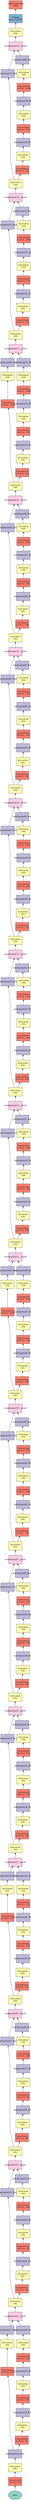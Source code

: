 digraph plot {
	data [label=data fillcolor="#8dd3c7" fixedsize=true height=0.8034 shape=oval style=filled width=1.3]
	conv13_fwd [label="Convolution\n7x7/2x2, 64" fillcolor="#fb8072" fixedsize=true height=0.8034 shape=box style=filled width=1.3]
	relu17_fwd [label="Activation\nrelu" fillcolor="#ffffb3" fixedsize=true height=0.8034 shape=box style=filled width=1.3]
	batchnorm16_fwd [label=batchnorm16_fwd fillcolor="#bebada" fixedsize=true height=0.8034 shape=box style=filled width=1.3]
	conv14_fwd [label="Convolution\n1x1/2x2, 256" fillcolor="#fb8072" fixedsize=true height=0.8034 shape=box style=filled width=1.3]
	relu18_fwd [label="Activation\nrelu" fillcolor="#ffffb3" fixedsize=true height=0.8034 shape=box style=filled width=1.3]
	batchnorm17_fwd [label=batchnorm17_fwd fillcolor="#bebada" fixedsize=true height=0.8034 shape=box style=filled width=1.3]
	conv15_fwd [label="Convolution\n1x1/2x2, 64" fillcolor="#fb8072" fixedsize=true height=0.8034 shape=box style=filled width=1.3]
	relu19_fwd [label="Activation\nrelu" fillcolor="#ffffb3" fixedsize=true height=0.8034 shape=box style=filled width=1.3]
	batchnorm18_fwd [label=batchnorm18_fwd fillcolor="#bebada" fixedsize=true height=0.8034 shape=box style=filled width=1.3]
	conv16_fwd [label="Convolution\n3x3/1x1, 64" fillcolor="#fb8072" fixedsize=true height=0.8034 shape=box style=filled width=1.3]
	relu20_fwd [label="Activation\nrelu" fillcolor="#ffffb3" fixedsize=true height=0.8034 shape=box style=filled width=1.3]
	batchnorm19_fwd [label=batchnorm19_fwd fillcolor="#bebada" fixedsize=true height=0.8034 shape=box style=filled width=1.3]
	conv17_fwd [label="Convolution\n1x1/1x1, 256" fillcolor="#fb8072" fixedsize=true height=0.8034 shape=box style=filled width=1.3]
	relu21_fwd [label="Activation\nrelu" fillcolor="#ffffb3" fixedsize=true height=0.8034 shape=box style=filled width=1.3]
	batchnorm20_fwd [label=batchnorm20_fwd fillcolor="#bebada" fixedsize=true height=0.8034 shape=box style=filled width=1.3]
	residualunit4__plus0 [label=residualunit4__plus0 fillcolor="#fccde5" fixedsize=true height=0.8034 shape=box style=filled width=1.3]
	relu22_fwd [label="Activation\nrelu" fillcolor="#ffffb3" fixedsize=true height=0.8034 shape=box style=filled width=1.3]
	batchnorm21_fwd [label=batchnorm21_fwd fillcolor="#bebada" fixedsize=true height=0.8034 shape=box style=filled width=1.3]
	conv18_fwd [label="Convolution\n1x1/1x1, 64" fillcolor="#fb8072" fixedsize=true height=0.8034 shape=box style=filled width=1.3]
	relu23_fwd [label="Activation\nrelu" fillcolor="#ffffb3" fixedsize=true height=0.8034 shape=box style=filled width=1.3]
	batchnorm22_fwd [label=batchnorm22_fwd fillcolor="#bebada" fixedsize=true height=0.8034 shape=box style=filled width=1.3]
	conv19_fwd [label="Convolution\n3x3/1x1, 64" fillcolor="#fb8072" fixedsize=true height=0.8034 shape=box style=filled width=1.3]
	relu24_fwd [label="Activation\nrelu" fillcolor="#ffffb3" fixedsize=true height=0.8034 shape=box style=filled width=1.3]
	batchnorm23_fwd [label=batchnorm23_fwd fillcolor="#bebada" fixedsize=true height=0.8034 shape=box style=filled width=1.3]
	conv20_fwd [label="Convolution\n1x1/1x1, 256" fillcolor="#fb8072" fixedsize=true height=0.8034 shape=box style=filled width=1.3]
	relu25_fwd [label="Activation\nrelu" fillcolor="#ffffb3" fixedsize=true height=0.8034 shape=box style=filled width=1.3]
	batchnorm24_fwd [label=batchnorm24_fwd fillcolor="#bebada" fixedsize=true height=0.8034 shape=box style=filled width=1.3]
	residualunit5__plus0 [label=residualunit5__plus0 fillcolor="#fccde5" fixedsize=true height=0.8034 shape=box style=filled width=1.3]
	relu26_fwd [label="Activation\nrelu" fillcolor="#ffffb3" fixedsize=true height=0.8034 shape=box style=filled width=1.3]
	batchnorm25_fwd [label=batchnorm25_fwd fillcolor="#bebada" fixedsize=true height=0.8034 shape=box style=filled width=1.3]
	conv21_fwd [label="Convolution\n1x1/1x1, 64" fillcolor="#fb8072" fixedsize=true height=0.8034 shape=box style=filled width=1.3]
	relu27_fwd [label="Activation\nrelu" fillcolor="#ffffb3" fixedsize=true height=0.8034 shape=box style=filled width=1.3]
	batchnorm26_fwd [label=batchnorm26_fwd fillcolor="#bebada" fixedsize=true height=0.8034 shape=box style=filled width=1.3]
	conv22_fwd [label="Convolution\n3x3/1x1, 64" fillcolor="#fb8072" fixedsize=true height=0.8034 shape=box style=filled width=1.3]
	relu28_fwd [label="Activation\nrelu" fillcolor="#ffffb3" fixedsize=true height=0.8034 shape=box style=filled width=1.3]
	batchnorm27_fwd [label=batchnorm27_fwd fillcolor="#bebada" fixedsize=true height=0.8034 shape=box style=filled width=1.3]
	conv23_fwd [label="Convolution\n1x1/1x1, 256" fillcolor="#fb8072" fixedsize=true height=0.8034 shape=box style=filled width=1.3]
	relu29_fwd [label="Activation\nrelu" fillcolor="#ffffb3" fixedsize=true height=0.8034 shape=box style=filled width=1.3]
	batchnorm28_fwd [label=batchnorm28_fwd fillcolor="#bebada" fixedsize=true height=0.8034 shape=box style=filled width=1.3]
	residualunit6__plus0 [label=residualunit6__plus0 fillcolor="#fccde5" fixedsize=true height=0.8034 shape=box style=filled width=1.3]
	relu30_fwd [label="Activation\nrelu" fillcolor="#ffffb3" fixedsize=true height=0.8034 shape=box style=filled width=1.3]
	conv24_fwd [label="Convolution\n1x1/2x2, 512" fillcolor="#fb8072" fixedsize=true height=0.8034 shape=box style=filled width=1.3]
	relu31_fwd [label="Activation\nrelu" fillcolor="#ffffb3" fixedsize=true height=0.8034 shape=box style=filled width=1.3]
	batchnorm29_fwd [label=batchnorm29_fwd fillcolor="#bebada" fixedsize=true height=0.8034 shape=box style=filled width=1.3]
	conv25_fwd [label="Convolution\n1x1/2x2, 128" fillcolor="#fb8072" fixedsize=true height=0.8034 shape=box style=filled width=1.3]
	relu32_fwd [label="Activation\nrelu" fillcolor="#ffffb3" fixedsize=true height=0.8034 shape=box style=filled width=1.3]
	batchnorm30_fwd [label=batchnorm30_fwd fillcolor="#bebada" fixedsize=true height=0.8034 shape=box style=filled width=1.3]
	conv26_fwd [label="Convolution\n3x3/1x1, 128" fillcolor="#fb8072" fixedsize=true height=0.8034 shape=box style=filled width=1.3]
	relu33_fwd [label="Activation\nrelu" fillcolor="#ffffb3" fixedsize=true height=0.8034 shape=box style=filled width=1.3]
	batchnorm31_fwd [label=batchnorm31_fwd fillcolor="#bebada" fixedsize=true height=0.8034 shape=box style=filled width=1.3]
	conv27_fwd [label="Convolution\n1x1/1x1, 512" fillcolor="#fb8072" fixedsize=true height=0.8034 shape=box style=filled width=1.3]
	relu34_fwd [label="Activation\nrelu" fillcolor="#ffffb3" fixedsize=true height=0.8034 shape=box style=filled width=1.3]
	batchnorm32_fwd [label=batchnorm32_fwd fillcolor="#bebada" fixedsize=true height=0.8034 shape=box style=filled width=1.3]
	residualunit7__plus0 [label=residualunit7__plus0 fillcolor="#fccde5" fixedsize=true height=0.8034 shape=box style=filled width=1.3]
	relu35_fwd [label="Activation\nrelu" fillcolor="#ffffb3" fixedsize=true height=0.8034 shape=box style=filled width=1.3]
	batchnorm33_fwd [label=batchnorm33_fwd fillcolor="#bebada" fixedsize=true height=0.8034 shape=box style=filled width=1.3]
	conv28_fwd [label="Convolution\n1x1/1x1, 128" fillcolor="#fb8072" fixedsize=true height=0.8034 shape=box style=filled width=1.3]
	relu36_fwd [label="Activation\nrelu" fillcolor="#ffffb3" fixedsize=true height=0.8034 shape=box style=filled width=1.3]
	batchnorm34_fwd [label=batchnorm34_fwd fillcolor="#bebada" fixedsize=true height=0.8034 shape=box style=filled width=1.3]
	conv29_fwd [label="Convolution\n3x3/1x1, 128" fillcolor="#fb8072" fixedsize=true height=0.8034 shape=box style=filled width=1.3]
	relu37_fwd [label="Activation\nrelu" fillcolor="#ffffb3" fixedsize=true height=0.8034 shape=box style=filled width=1.3]
	batchnorm35_fwd [label=batchnorm35_fwd fillcolor="#bebada" fixedsize=true height=0.8034 shape=box style=filled width=1.3]
	conv30_fwd [label="Convolution\n1x1/1x1, 512" fillcolor="#fb8072" fixedsize=true height=0.8034 shape=box style=filled width=1.3]
	relu38_fwd [label="Activation\nrelu" fillcolor="#ffffb3" fixedsize=true height=0.8034 shape=box style=filled width=1.3]
	batchnorm36_fwd [label=batchnorm36_fwd fillcolor="#bebada" fixedsize=true height=0.8034 shape=box style=filled width=1.3]
	residualunit8__plus0 [label=residualunit8__plus0 fillcolor="#fccde5" fixedsize=true height=0.8034 shape=box style=filled width=1.3]
	relu39_fwd [label="Activation\nrelu" fillcolor="#ffffb3" fixedsize=true height=0.8034 shape=box style=filled width=1.3]
	batchnorm37_fwd [label=batchnorm37_fwd fillcolor="#bebada" fixedsize=true height=0.8034 shape=box style=filled width=1.3]
	conv31_fwd [label="Convolution\n1x1/1x1, 128" fillcolor="#fb8072" fixedsize=true height=0.8034 shape=box style=filled width=1.3]
	relu40_fwd [label="Activation\nrelu" fillcolor="#ffffb3" fixedsize=true height=0.8034 shape=box style=filled width=1.3]
	batchnorm38_fwd [label=batchnorm38_fwd fillcolor="#bebada" fixedsize=true height=0.8034 shape=box style=filled width=1.3]
	conv32_fwd [label="Convolution\n3x3/1x1, 128" fillcolor="#fb8072" fixedsize=true height=0.8034 shape=box style=filled width=1.3]
	relu41_fwd [label="Activation\nrelu" fillcolor="#ffffb3" fixedsize=true height=0.8034 shape=box style=filled width=1.3]
	batchnorm39_fwd [label=batchnorm39_fwd fillcolor="#bebada" fixedsize=true height=0.8034 shape=box style=filled width=1.3]
	conv33_fwd [label="Convolution\n1x1/1x1, 512" fillcolor="#fb8072" fixedsize=true height=0.8034 shape=box style=filled width=1.3]
	relu42_fwd [label="Activation\nrelu" fillcolor="#ffffb3" fixedsize=true height=0.8034 shape=box style=filled width=1.3]
	batchnorm40_fwd [label=batchnorm40_fwd fillcolor="#bebada" fixedsize=true height=0.8034 shape=box style=filled width=1.3]
	residualunit9__plus0 [label=residualunit9__plus0 fillcolor="#fccde5" fixedsize=true height=0.8034 shape=box style=filled width=1.3]
	relu43_fwd [label="Activation\nrelu" fillcolor="#ffffb3" fixedsize=true height=0.8034 shape=box style=filled width=1.3]
	batchnorm41_fwd [label=batchnorm41_fwd fillcolor="#bebada" fixedsize=true height=0.8034 shape=box style=filled width=1.3]
	conv34_fwd [label="Convolution\n1x1/1x1, 128" fillcolor="#fb8072" fixedsize=true height=0.8034 shape=box style=filled width=1.3]
	relu44_fwd [label="Activation\nrelu" fillcolor="#ffffb3" fixedsize=true height=0.8034 shape=box style=filled width=1.3]
	batchnorm42_fwd [label=batchnorm42_fwd fillcolor="#bebada" fixedsize=true height=0.8034 shape=box style=filled width=1.3]
	conv35_fwd [label="Convolution\n3x3/1x1, 128" fillcolor="#fb8072" fixedsize=true height=0.8034 shape=box style=filled width=1.3]
	relu45_fwd [label="Activation\nrelu" fillcolor="#ffffb3" fixedsize=true height=0.8034 shape=box style=filled width=1.3]
	batchnorm43_fwd [label=batchnorm43_fwd fillcolor="#bebada" fixedsize=true height=0.8034 shape=box style=filled width=1.3]
	conv36_fwd [label="Convolution\n1x1/1x1, 512" fillcolor="#fb8072" fixedsize=true height=0.8034 shape=box style=filled width=1.3]
	relu46_fwd [label="Activation\nrelu" fillcolor="#ffffb3" fixedsize=true height=0.8034 shape=box style=filled width=1.3]
	batchnorm44_fwd [label=batchnorm44_fwd fillcolor="#bebada" fixedsize=true height=0.8034 shape=box style=filled width=1.3]
	residualunit10__plus0 [label=residualunit10__plus0 fillcolor="#fccde5" fixedsize=true height=0.8034 shape=box style=filled width=1.3]
	relu47_fwd [label="Activation\nrelu" fillcolor="#ffffb3" fixedsize=true height=0.8034 shape=box style=filled width=1.3]
	conv37_fwd [label="Convolution\n1x1/2x2, 1024" fillcolor="#fb8072" fixedsize=true height=0.8034 shape=box style=filled width=1.3]
	relu48_fwd [label="Activation\nrelu" fillcolor="#ffffb3" fixedsize=true height=0.8034 shape=box style=filled width=1.3]
	batchnorm45_fwd [label=batchnorm45_fwd fillcolor="#bebada" fixedsize=true height=0.8034 shape=box style=filled width=1.3]
	conv38_fwd [label="Convolution\n1x1/2x2, 256" fillcolor="#fb8072" fixedsize=true height=0.8034 shape=box style=filled width=1.3]
	relu49_fwd [label="Activation\nrelu" fillcolor="#ffffb3" fixedsize=true height=0.8034 shape=box style=filled width=1.3]
	batchnorm46_fwd [label=batchnorm46_fwd fillcolor="#bebada" fixedsize=true height=0.8034 shape=box style=filled width=1.3]
	conv39_fwd [label="Convolution\n3x3/1x1, 256" fillcolor="#fb8072" fixedsize=true height=0.8034 shape=box style=filled width=1.3]
	relu50_fwd [label="Activation\nrelu" fillcolor="#ffffb3" fixedsize=true height=0.8034 shape=box style=filled width=1.3]
	batchnorm47_fwd [label=batchnorm47_fwd fillcolor="#bebada" fixedsize=true height=0.8034 shape=box style=filled width=1.3]
	conv40_fwd [label="Convolution\n1x1/1x1, 1024" fillcolor="#fb8072" fixedsize=true height=0.8034 shape=box style=filled width=1.3]
	relu51_fwd [label="Activation\nrelu" fillcolor="#ffffb3" fixedsize=true height=0.8034 shape=box style=filled width=1.3]
	batchnorm48_fwd [label=batchnorm48_fwd fillcolor="#bebada" fixedsize=true height=0.8034 shape=box style=filled width=1.3]
	residualunit11__plus0 [label=residualunit11__plus0 fillcolor="#fccde5" fixedsize=true height=0.8034 shape=box style=filled width=1.3]
	relu52_fwd [label="Activation\nrelu" fillcolor="#ffffb3" fixedsize=true height=0.8034 shape=box style=filled width=1.3]
	batchnorm49_fwd [label=batchnorm49_fwd fillcolor="#bebada" fixedsize=true height=0.8034 shape=box style=filled width=1.3]
	conv41_fwd [label="Convolution\n1x1/1x1, 256" fillcolor="#fb8072" fixedsize=true height=0.8034 shape=box style=filled width=1.3]
	relu53_fwd [label="Activation\nrelu" fillcolor="#ffffb3" fixedsize=true height=0.8034 shape=box style=filled width=1.3]
	batchnorm50_fwd [label=batchnorm50_fwd fillcolor="#bebada" fixedsize=true height=0.8034 shape=box style=filled width=1.3]
	conv42_fwd [label="Convolution\n3x3/1x1, 256" fillcolor="#fb8072" fixedsize=true height=0.8034 shape=box style=filled width=1.3]
	relu54_fwd [label="Activation\nrelu" fillcolor="#ffffb3" fixedsize=true height=0.8034 shape=box style=filled width=1.3]
	batchnorm51_fwd [label=batchnorm51_fwd fillcolor="#bebada" fixedsize=true height=0.8034 shape=box style=filled width=1.3]
	conv43_fwd [label="Convolution\n1x1/1x1, 1024" fillcolor="#fb8072" fixedsize=true height=0.8034 shape=box style=filled width=1.3]
	relu55_fwd [label="Activation\nrelu" fillcolor="#ffffb3" fixedsize=true height=0.8034 shape=box style=filled width=1.3]
	batchnorm52_fwd [label=batchnorm52_fwd fillcolor="#bebada" fixedsize=true height=0.8034 shape=box style=filled width=1.3]
	residualunit12__plus0 [label=residualunit12__plus0 fillcolor="#fccde5" fixedsize=true height=0.8034 shape=box style=filled width=1.3]
	relu56_fwd [label="Activation\nrelu" fillcolor="#ffffb3" fixedsize=true height=0.8034 shape=box style=filled width=1.3]
	batchnorm53_fwd [label=batchnorm53_fwd fillcolor="#bebada" fixedsize=true height=0.8034 shape=box style=filled width=1.3]
	conv44_fwd [label="Convolution\n1x1/1x1, 256" fillcolor="#fb8072" fixedsize=true height=0.8034 shape=box style=filled width=1.3]
	relu57_fwd [label="Activation\nrelu" fillcolor="#ffffb3" fixedsize=true height=0.8034 shape=box style=filled width=1.3]
	batchnorm54_fwd [label=batchnorm54_fwd fillcolor="#bebada" fixedsize=true height=0.8034 shape=box style=filled width=1.3]
	conv45_fwd [label="Convolution\n3x3/1x1, 256" fillcolor="#fb8072" fixedsize=true height=0.8034 shape=box style=filled width=1.3]
	relu58_fwd [label="Activation\nrelu" fillcolor="#ffffb3" fixedsize=true height=0.8034 shape=box style=filled width=1.3]
	batchnorm55_fwd [label=batchnorm55_fwd fillcolor="#bebada" fixedsize=true height=0.8034 shape=box style=filled width=1.3]
	conv46_fwd [label="Convolution\n1x1/1x1, 1024" fillcolor="#fb8072" fixedsize=true height=0.8034 shape=box style=filled width=1.3]
	relu59_fwd [label="Activation\nrelu" fillcolor="#ffffb3" fixedsize=true height=0.8034 shape=box style=filled width=1.3]
	batchnorm56_fwd [label=batchnorm56_fwd fillcolor="#bebada" fixedsize=true height=0.8034 shape=box style=filled width=1.3]
	residualunit13__plus0 [label=residualunit13__plus0 fillcolor="#fccde5" fixedsize=true height=0.8034 shape=box style=filled width=1.3]
	relu60_fwd [label="Activation\nrelu" fillcolor="#ffffb3" fixedsize=true height=0.8034 shape=box style=filled width=1.3]
	batchnorm57_fwd [label=batchnorm57_fwd fillcolor="#bebada" fixedsize=true height=0.8034 shape=box style=filled width=1.3]
	conv47_fwd [label="Convolution\n1x1/1x1, 256" fillcolor="#fb8072" fixedsize=true height=0.8034 shape=box style=filled width=1.3]
	relu61_fwd [label="Activation\nrelu" fillcolor="#ffffb3" fixedsize=true height=0.8034 shape=box style=filled width=1.3]
	batchnorm58_fwd [label=batchnorm58_fwd fillcolor="#bebada" fixedsize=true height=0.8034 shape=box style=filled width=1.3]
	conv48_fwd [label="Convolution\n3x3/1x1, 256" fillcolor="#fb8072" fixedsize=true height=0.8034 shape=box style=filled width=1.3]
	relu62_fwd [label="Activation\nrelu" fillcolor="#ffffb3" fixedsize=true height=0.8034 shape=box style=filled width=1.3]
	batchnorm59_fwd [label=batchnorm59_fwd fillcolor="#bebada" fixedsize=true height=0.8034 shape=box style=filled width=1.3]
	conv49_fwd [label="Convolution\n1x1/1x1, 1024" fillcolor="#fb8072" fixedsize=true height=0.8034 shape=box style=filled width=1.3]
	relu63_fwd [label="Activation\nrelu" fillcolor="#ffffb3" fixedsize=true height=0.8034 shape=box style=filled width=1.3]
	batchnorm60_fwd [label=batchnorm60_fwd fillcolor="#bebada" fixedsize=true height=0.8034 shape=box style=filled width=1.3]
	residualunit14__plus0 [label=residualunit14__plus0 fillcolor="#fccde5" fixedsize=true height=0.8034 shape=box style=filled width=1.3]
	relu64_fwd [label="Activation\nrelu" fillcolor="#ffffb3" fixedsize=true height=0.8034 shape=box style=filled width=1.3]
	batchnorm61_fwd [label=batchnorm61_fwd fillcolor="#bebada" fixedsize=true height=0.8034 shape=box style=filled width=1.3]
	conv50_fwd [label="Convolution\n1x1/1x1, 256" fillcolor="#fb8072" fixedsize=true height=0.8034 shape=box style=filled width=1.3]
	relu65_fwd [label="Activation\nrelu" fillcolor="#ffffb3" fixedsize=true height=0.8034 shape=box style=filled width=1.3]
	batchnorm62_fwd [label=batchnorm62_fwd fillcolor="#bebada" fixedsize=true height=0.8034 shape=box style=filled width=1.3]
	conv51_fwd [label="Convolution\n3x3/1x1, 256" fillcolor="#fb8072" fixedsize=true height=0.8034 shape=box style=filled width=1.3]
	relu66_fwd [label="Activation\nrelu" fillcolor="#ffffb3" fixedsize=true height=0.8034 shape=box style=filled width=1.3]
	batchnorm63_fwd [label=batchnorm63_fwd fillcolor="#bebada" fixedsize=true height=0.8034 shape=box style=filled width=1.3]
	conv52_fwd [label="Convolution\n1x1/1x1, 1024" fillcolor="#fb8072" fixedsize=true height=0.8034 shape=box style=filled width=1.3]
	relu67_fwd [label="Activation\nrelu" fillcolor="#ffffb3" fixedsize=true height=0.8034 shape=box style=filled width=1.3]
	batchnorm64_fwd [label=batchnorm64_fwd fillcolor="#bebada" fixedsize=true height=0.8034 shape=box style=filled width=1.3]
	residualunit15__plus0 [label=residualunit15__plus0 fillcolor="#fccde5" fixedsize=true height=0.8034 shape=box style=filled width=1.3]
	relu68_fwd [label="Activation\nrelu" fillcolor="#ffffb3" fixedsize=true height=0.8034 shape=box style=filled width=1.3]
	batchnorm65_fwd [label=batchnorm65_fwd fillcolor="#bebada" fixedsize=true height=0.8034 shape=box style=filled width=1.3]
	conv53_fwd [label="Convolution\n1x1/1x1, 256" fillcolor="#fb8072" fixedsize=true height=0.8034 shape=box style=filled width=1.3]
	relu69_fwd [label="Activation\nrelu" fillcolor="#ffffb3" fixedsize=true height=0.8034 shape=box style=filled width=1.3]
	batchnorm66_fwd [label=batchnorm66_fwd fillcolor="#bebada" fixedsize=true height=0.8034 shape=box style=filled width=1.3]
	conv54_fwd [label="Convolution\n3x3/1x1, 256" fillcolor="#fb8072" fixedsize=true height=0.8034 shape=box style=filled width=1.3]
	relu70_fwd [label="Activation\nrelu" fillcolor="#ffffb3" fixedsize=true height=0.8034 shape=box style=filled width=1.3]
	batchnorm67_fwd [label=batchnorm67_fwd fillcolor="#bebada" fixedsize=true height=0.8034 shape=box style=filled width=1.3]
	conv55_fwd [label="Convolution\n1x1/1x1, 1024" fillcolor="#fb8072" fixedsize=true height=0.8034 shape=box style=filled width=1.3]
	relu71_fwd [label="Activation\nrelu" fillcolor="#ffffb3" fixedsize=true height=0.8034 shape=box style=filled width=1.3]
	batchnorm68_fwd [label=batchnorm68_fwd fillcolor="#bebada" fixedsize=true height=0.8034 shape=box style=filled width=1.3]
	residualunit16__plus0 [label=residualunit16__plus0 fillcolor="#fccde5" fixedsize=true height=0.8034 shape=box style=filled width=1.3]
	relu72_fwd [label="Activation\nrelu" fillcolor="#ffffb3" fixedsize=true height=0.8034 shape=box style=filled width=1.3]
	conv56_fwd [label="Convolution\n1x1/2x2, 2048" fillcolor="#fb8072" fixedsize=true height=0.8034 shape=box style=filled width=1.3]
	relu73_fwd [label="Activation\nrelu" fillcolor="#ffffb3" fixedsize=true height=0.8034 shape=box style=filled width=1.3]
	batchnorm69_fwd [label=batchnorm69_fwd fillcolor="#bebada" fixedsize=true height=0.8034 shape=box style=filled width=1.3]
	conv57_fwd [label="Convolution\n1x1/2x2, 512" fillcolor="#fb8072" fixedsize=true height=0.8034 shape=box style=filled width=1.3]
	relu74_fwd [label="Activation\nrelu" fillcolor="#ffffb3" fixedsize=true height=0.8034 shape=box style=filled width=1.3]
	batchnorm70_fwd [label=batchnorm70_fwd fillcolor="#bebada" fixedsize=true height=0.8034 shape=box style=filled width=1.3]
	conv58_fwd [label="Convolution\n3x3/1x1, 512" fillcolor="#fb8072" fixedsize=true height=0.8034 shape=box style=filled width=1.3]
	relu75_fwd [label="Activation\nrelu" fillcolor="#ffffb3" fixedsize=true height=0.8034 shape=box style=filled width=1.3]
	batchnorm71_fwd [label=batchnorm71_fwd fillcolor="#bebada" fixedsize=true height=0.8034 shape=box style=filled width=1.3]
	conv59_fwd [label="Convolution\n1x1/1x1, 2048" fillcolor="#fb8072" fixedsize=true height=0.8034 shape=box style=filled width=1.3]
	relu76_fwd [label="Activation\nrelu" fillcolor="#ffffb3" fixedsize=true height=0.8034 shape=box style=filled width=1.3]
	batchnorm72_fwd [label=batchnorm72_fwd fillcolor="#bebada" fixedsize=true height=0.8034 shape=box style=filled width=1.3]
	residualunit17__plus0 [label=residualunit17__plus0 fillcolor="#fccde5" fixedsize=true height=0.8034 shape=box style=filled width=1.3]
	relu77_fwd [label="Activation\nrelu" fillcolor="#ffffb3" fixedsize=true height=0.8034 shape=box style=filled width=1.3]
	batchnorm73_fwd [label=batchnorm73_fwd fillcolor="#bebada" fixedsize=true height=0.8034 shape=box style=filled width=1.3]
	conv60_fwd [label="Convolution\n1x1/1x1, 512" fillcolor="#fb8072" fixedsize=true height=0.8034 shape=box style=filled width=1.3]
	relu78_fwd [label="Activation\nrelu" fillcolor="#ffffb3" fixedsize=true height=0.8034 shape=box style=filled width=1.3]
	batchnorm74_fwd [label=batchnorm74_fwd fillcolor="#bebada" fixedsize=true height=0.8034 shape=box style=filled width=1.3]
	conv61_fwd [label="Convolution\n3x3/1x1, 512" fillcolor="#fb8072" fixedsize=true height=0.8034 shape=box style=filled width=1.3]
	relu79_fwd [label="Activation\nrelu" fillcolor="#ffffb3" fixedsize=true height=0.8034 shape=box style=filled width=1.3]
	batchnorm75_fwd [label=batchnorm75_fwd fillcolor="#bebada" fixedsize=true height=0.8034 shape=box style=filled width=1.3]
	conv62_fwd [label="Convolution\n1x1/1x1, 2048" fillcolor="#fb8072" fixedsize=true height=0.8034 shape=box style=filled width=1.3]
	relu80_fwd [label="Activation\nrelu" fillcolor="#ffffb3" fixedsize=true height=0.8034 shape=box style=filled width=1.3]
	batchnorm76_fwd [label=batchnorm76_fwd fillcolor="#bebada" fixedsize=true height=0.8034 shape=box style=filled width=1.3]
	residualunit18__plus0 [label=residualunit18__plus0 fillcolor="#fccde5" fixedsize=true height=0.8034 shape=box style=filled width=1.3]
	relu81_fwd [label="Activation\nrelu" fillcolor="#ffffb3" fixedsize=true height=0.8034 shape=box style=filled width=1.3]
	batchnorm77_fwd [label=batchnorm77_fwd fillcolor="#bebada" fixedsize=true height=0.8034 shape=box style=filled width=1.3]
	conv63_fwd [label="Convolution\n1x1/1x1, 512" fillcolor="#fb8072" fixedsize=true height=0.8034 shape=box style=filled width=1.3]
	relu82_fwd [label="Activation\nrelu" fillcolor="#ffffb3" fixedsize=true height=0.8034 shape=box style=filled width=1.3]
	batchnorm78_fwd [label=batchnorm78_fwd fillcolor="#bebada" fixedsize=true height=0.8034 shape=box style=filled width=1.3]
	conv64_fwd [label="Convolution\n3x3/1x1, 512" fillcolor="#fb8072" fixedsize=true height=0.8034 shape=box style=filled width=1.3]
	relu83_fwd [label="Activation\nrelu" fillcolor="#ffffb3" fixedsize=true height=0.8034 shape=box style=filled width=1.3]
	batchnorm79_fwd [label=batchnorm79_fwd fillcolor="#bebada" fixedsize=true height=0.8034 shape=box style=filled width=1.3]
	conv65_fwd [label="Convolution\n1x1/1x1, 2048" fillcolor="#fb8072" fixedsize=true height=0.8034 shape=box style=filled width=1.3]
	relu84_fwd [label="Activation\nrelu" fillcolor="#ffffb3" fixedsize=true height=0.8034 shape=box style=filled width=1.3]
	batchnorm80_fwd [label=batchnorm80_fwd fillcolor="#bebada" fixedsize=true height=0.8034 shape=box style=filled width=1.3]
	residualunit19__plus0 [label=residualunit19__plus0 fillcolor="#fccde5" fixedsize=true height=0.8034 shape=box style=filled width=1.3]
	relu85_fwd [label="Activation\nrelu" fillcolor="#ffffb3" fixedsize=true height=0.8034 shape=box style=filled width=1.3]
	pool0_fwd [label="Pooling\nmax, 2x2/2x2" fillcolor="#80b1d3" fixedsize=true height=0.8034 shape=box style=filled width=1.3]
	dense0_fwd [label="FullyConnected\n1000" fillcolor="#fb8072" fixedsize=true height=0.8034 shape=box style=filled width=1.3]
	conv13_fwd -> data [arrowtail=open dir=back]
	relu17_fwd -> conv13_fwd [arrowtail=open dir=back]
	batchnorm16_fwd -> relu17_fwd [arrowtail=open dir=back]
	conv14_fwd -> batchnorm16_fwd [arrowtail=open dir=back]
	relu18_fwd -> conv14_fwd [arrowtail=open dir=back]
	batchnorm17_fwd -> relu18_fwd [arrowtail=open dir=back]
	conv15_fwd -> batchnorm16_fwd [arrowtail=open dir=back]
	relu19_fwd -> conv15_fwd [arrowtail=open dir=back]
	batchnorm18_fwd -> relu19_fwd [arrowtail=open dir=back]
	conv16_fwd -> batchnorm18_fwd [arrowtail=open dir=back]
	relu20_fwd -> conv16_fwd [arrowtail=open dir=back]
	batchnorm19_fwd -> relu20_fwd [arrowtail=open dir=back]
	conv17_fwd -> batchnorm19_fwd [arrowtail=open dir=back]
	relu21_fwd -> conv17_fwd [arrowtail=open dir=back]
	batchnorm20_fwd -> relu21_fwd [arrowtail=open dir=back]
	residualunit4__plus0 -> batchnorm17_fwd [arrowtail=open dir=back]
	residualunit4__plus0 -> batchnorm20_fwd [arrowtail=open dir=back]
	relu22_fwd -> residualunit4__plus0 [arrowtail=open dir=back]
	batchnorm21_fwd -> relu22_fwd [arrowtail=open dir=back]
	conv18_fwd -> relu22_fwd [arrowtail=open dir=back]
	relu23_fwd -> conv18_fwd [arrowtail=open dir=back]
	batchnorm22_fwd -> relu23_fwd [arrowtail=open dir=back]
	conv19_fwd -> batchnorm22_fwd [arrowtail=open dir=back]
	relu24_fwd -> conv19_fwd [arrowtail=open dir=back]
	batchnorm23_fwd -> relu24_fwd [arrowtail=open dir=back]
	conv20_fwd -> batchnorm23_fwd [arrowtail=open dir=back]
	relu25_fwd -> conv20_fwd [arrowtail=open dir=back]
	batchnorm24_fwd -> relu25_fwd [arrowtail=open dir=back]
	residualunit5__plus0 -> batchnorm21_fwd [arrowtail=open dir=back]
	residualunit5__plus0 -> batchnorm24_fwd [arrowtail=open dir=back]
	relu26_fwd -> residualunit5__plus0 [arrowtail=open dir=back]
	batchnorm25_fwd -> relu26_fwd [arrowtail=open dir=back]
	conv21_fwd -> relu26_fwd [arrowtail=open dir=back]
	relu27_fwd -> conv21_fwd [arrowtail=open dir=back]
	batchnorm26_fwd -> relu27_fwd [arrowtail=open dir=back]
	conv22_fwd -> batchnorm26_fwd [arrowtail=open dir=back]
	relu28_fwd -> conv22_fwd [arrowtail=open dir=back]
	batchnorm27_fwd -> relu28_fwd [arrowtail=open dir=back]
	conv23_fwd -> batchnorm27_fwd [arrowtail=open dir=back]
	relu29_fwd -> conv23_fwd [arrowtail=open dir=back]
	batchnorm28_fwd -> relu29_fwd [arrowtail=open dir=back]
	residualunit6__plus0 -> batchnorm25_fwd [arrowtail=open dir=back]
	residualunit6__plus0 -> batchnorm28_fwd [arrowtail=open dir=back]
	relu30_fwd -> residualunit6__plus0 [arrowtail=open dir=back]
	conv24_fwd -> relu30_fwd [arrowtail=open dir=back]
	relu31_fwd -> conv24_fwd [arrowtail=open dir=back]
	batchnorm29_fwd -> relu31_fwd [arrowtail=open dir=back]
	conv25_fwd -> relu30_fwd [arrowtail=open dir=back]
	relu32_fwd -> conv25_fwd [arrowtail=open dir=back]
	batchnorm30_fwd -> relu32_fwd [arrowtail=open dir=back]
	conv26_fwd -> batchnorm30_fwd [arrowtail=open dir=back]
	relu33_fwd -> conv26_fwd [arrowtail=open dir=back]
	batchnorm31_fwd -> relu33_fwd [arrowtail=open dir=back]
	conv27_fwd -> batchnorm31_fwd [arrowtail=open dir=back]
	relu34_fwd -> conv27_fwd [arrowtail=open dir=back]
	batchnorm32_fwd -> relu34_fwd [arrowtail=open dir=back]
	residualunit7__plus0 -> batchnorm29_fwd [arrowtail=open dir=back]
	residualunit7__plus0 -> batchnorm32_fwd [arrowtail=open dir=back]
	relu35_fwd -> residualunit7__plus0 [arrowtail=open dir=back]
	batchnorm33_fwd -> relu35_fwd [arrowtail=open dir=back]
	conv28_fwd -> relu35_fwd [arrowtail=open dir=back]
	relu36_fwd -> conv28_fwd [arrowtail=open dir=back]
	batchnorm34_fwd -> relu36_fwd [arrowtail=open dir=back]
	conv29_fwd -> batchnorm34_fwd [arrowtail=open dir=back]
	relu37_fwd -> conv29_fwd [arrowtail=open dir=back]
	batchnorm35_fwd -> relu37_fwd [arrowtail=open dir=back]
	conv30_fwd -> batchnorm35_fwd [arrowtail=open dir=back]
	relu38_fwd -> conv30_fwd [arrowtail=open dir=back]
	batchnorm36_fwd -> relu38_fwd [arrowtail=open dir=back]
	residualunit8__plus0 -> batchnorm33_fwd [arrowtail=open dir=back]
	residualunit8__plus0 -> batchnorm36_fwd [arrowtail=open dir=back]
	relu39_fwd -> residualunit8__plus0 [arrowtail=open dir=back]
	batchnorm37_fwd -> relu39_fwd [arrowtail=open dir=back]
	conv31_fwd -> relu39_fwd [arrowtail=open dir=back]
	relu40_fwd -> conv31_fwd [arrowtail=open dir=back]
	batchnorm38_fwd -> relu40_fwd [arrowtail=open dir=back]
	conv32_fwd -> batchnorm38_fwd [arrowtail=open dir=back]
	relu41_fwd -> conv32_fwd [arrowtail=open dir=back]
	batchnorm39_fwd -> relu41_fwd [arrowtail=open dir=back]
	conv33_fwd -> batchnorm39_fwd [arrowtail=open dir=back]
	relu42_fwd -> conv33_fwd [arrowtail=open dir=back]
	batchnorm40_fwd -> relu42_fwd [arrowtail=open dir=back]
	residualunit9__plus0 -> batchnorm37_fwd [arrowtail=open dir=back]
	residualunit9__plus0 -> batchnorm40_fwd [arrowtail=open dir=back]
	relu43_fwd -> residualunit9__plus0 [arrowtail=open dir=back]
	batchnorm41_fwd -> relu43_fwd [arrowtail=open dir=back]
	conv34_fwd -> relu43_fwd [arrowtail=open dir=back]
	relu44_fwd -> conv34_fwd [arrowtail=open dir=back]
	batchnorm42_fwd -> relu44_fwd [arrowtail=open dir=back]
	conv35_fwd -> batchnorm42_fwd [arrowtail=open dir=back]
	relu45_fwd -> conv35_fwd [arrowtail=open dir=back]
	batchnorm43_fwd -> relu45_fwd [arrowtail=open dir=back]
	conv36_fwd -> batchnorm43_fwd [arrowtail=open dir=back]
	relu46_fwd -> conv36_fwd [arrowtail=open dir=back]
	batchnorm44_fwd -> relu46_fwd [arrowtail=open dir=back]
	residualunit10__plus0 -> batchnorm41_fwd [arrowtail=open dir=back]
	residualunit10__plus0 -> batchnorm44_fwd [arrowtail=open dir=back]
	relu47_fwd -> residualunit10__plus0 [arrowtail=open dir=back]
	conv37_fwd -> relu47_fwd [arrowtail=open dir=back]
	relu48_fwd -> conv37_fwd [arrowtail=open dir=back]
	batchnorm45_fwd -> relu48_fwd [arrowtail=open dir=back]
	conv38_fwd -> relu47_fwd [arrowtail=open dir=back]
	relu49_fwd -> conv38_fwd [arrowtail=open dir=back]
	batchnorm46_fwd -> relu49_fwd [arrowtail=open dir=back]
	conv39_fwd -> batchnorm46_fwd [arrowtail=open dir=back]
	relu50_fwd -> conv39_fwd [arrowtail=open dir=back]
	batchnorm47_fwd -> relu50_fwd [arrowtail=open dir=back]
	conv40_fwd -> batchnorm47_fwd [arrowtail=open dir=back]
	relu51_fwd -> conv40_fwd [arrowtail=open dir=back]
	batchnorm48_fwd -> relu51_fwd [arrowtail=open dir=back]
	residualunit11__plus0 -> batchnorm45_fwd [arrowtail=open dir=back]
	residualunit11__plus0 -> batchnorm48_fwd [arrowtail=open dir=back]
	relu52_fwd -> residualunit11__plus0 [arrowtail=open dir=back]
	batchnorm49_fwd -> relu52_fwd [arrowtail=open dir=back]
	conv41_fwd -> relu52_fwd [arrowtail=open dir=back]
	relu53_fwd -> conv41_fwd [arrowtail=open dir=back]
	batchnorm50_fwd -> relu53_fwd [arrowtail=open dir=back]
	conv42_fwd -> batchnorm50_fwd [arrowtail=open dir=back]
	relu54_fwd -> conv42_fwd [arrowtail=open dir=back]
	batchnorm51_fwd -> relu54_fwd [arrowtail=open dir=back]
	conv43_fwd -> batchnorm51_fwd [arrowtail=open dir=back]
	relu55_fwd -> conv43_fwd [arrowtail=open dir=back]
	batchnorm52_fwd -> relu55_fwd [arrowtail=open dir=back]
	residualunit12__plus0 -> batchnorm49_fwd [arrowtail=open dir=back]
	residualunit12__plus0 -> batchnorm52_fwd [arrowtail=open dir=back]
	relu56_fwd -> residualunit12__plus0 [arrowtail=open dir=back]
	batchnorm53_fwd -> relu56_fwd [arrowtail=open dir=back]
	conv44_fwd -> relu56_fwd [arrowtail=open dir=back]
	relu57_fwd -> conv44_fwd [arrowtail=open dir=back]
	batchnorm54_fwd -> relu57_fwd [arrowtail=open dir=back]
	conv45_fwd -> batchnorm54_fwd [arrowtail=open dir=back]
	relu58_fwd -> conv45_fwd [arrowtail=open dir=back]
	batchnorm55_fwd -> relu58_fwd [arrowtail=open dir=back]
	conv46_fwd -> batchnorm55_fwd [arrowtail=open dir=back]
	relu59_fwd -> conv46_fwd [arrowtail=open dir=back]
	batchnorm56_fwd -> relu59_fwd [arrowtail=open dir=back]
	residualunit13__plus0 -> batchnorm53_fwd [arrowtail=open dir=back]
	residualunit13__plus0 -> batchnorm56_fwd [arrowtail=open dir=back]
	relu60_fwd -> residualunit13__plus0 [arrowtail=open dir=back]
	batchnorm57_fwd -> relu60_fwd [arrowtail=open dir=back]
	conv47_fwd -> relu60_fwd [arrowtail=open dir=back]
	relu61_fwd -> conv47_fwd [arrowtail=open dir=back]
	batchnorm58_fwd -> relu61_fwd [arrowtail=open dir=back]
	conv48_fwd -> batchnorm58_fwd [arrowtail=open dir=back]
	relu62_fwd -> conv48_fwd [arrowtail=open dir=back]
	batchnorm59_fwd -> relu62_fwd [arrowtail=open dir=back]
	conv49_fwd -> batchnorm59_fwd [arrowtail=open dir=back]
	relu63_fwd -> conv49_fwd [arrowtail=open dir=back]
	batchnorm60_fwd -> relu63_fwd [arrowtail=open dir=back]
	residualunit14__plus0 -> batchnorm57_fwd [arrowtail=open dir=back]
	residualunit14__plus0 -> batchnorm60_fwd [arrowtail=open dir=back]
	relu64_fwd -> residualunit14__plus0 [arrowtail=open dir=back]
	batchnorm61_fwd -> relu64_fwd [arrowtail=open dir=back]
	conv50_fwd -> relu64_fwd [arrowtail=open dir=back]
	relu65_fwd -> conv50_fwd [arrowtail=open dir=back]
	batchnorm62_fwd -> relu65_fwd [arrowtail=open dir=back]
	conv51_fwd -> batchnorm62_fwd [arrowtail=open dir=back]
	relu66_fwd -> conv51_fwd [arrowtail=open dir=back]
	batchnorm63_fwd -> relu66_fwd [arrowtail=open dir=back]
	conv52_fwd -> batchnorm63_fwd [arrowtail=open dir=back]
	relu67_fwd -> conv52_fwd [arrowtail=open dir=back]
	batchnorm64_fwd -> relu67_fwd [arrowtail=open dir=back]
	residualunit15__plus0 -> batchnorm61_fwd [arrowtail=open dir=back]
	residualunit15__plus0 -> batchnorm64_fwd [arrowtail=open dir=back]
	relu68_fwd -> residualunit15__plus0 [arrowtail=open dir=back]
	batchnorm65_fwd -> relu68_fwd [arrowtail=open dir=back]
	conv53_fwd -> relu68_fwd [arrowtail=open dir=back]
	relu69_fwd -> conv53_fwd [arrowtail=open dir=back]
	batchnorm66_fwd -> relu69_fwd [arrowtail=open dir=back]
	conv54_fwd -> batchnorm66_fwd [arrowtail=open dir=back]
	relu70_fwd -> conv54_fwd [arrowtail=open dir=back]
	batchnorm67_fwd -> relu70_fwd [arrowtail=open dir=back]
	conv55_fwd -> batchnorm67_fwd [arrowtail=open dir=back]
	relu71_fwd -> conv55_fwd [arrowtail=open dir=back]
	batchnorm68_fwd -> relu71_fwd [arrowtail=open dir=back]
	residualunit16__plus0 -> batchnorm65_fwd [arrowtail=open dir=back]
	residualunit16__plus0 -> batchnorm68_fwd [arrowtail=open dir=back]
	relu72_fwd -> residualunit16__plus0 [arrowtail=open dir=back]
	conv56_fwd -> relu72_fwd [arrowtail=open dir=back]
	relu73_fwd -> conv56_fwd [arrowtail=open dir=back]
	batchnorm69_fwd -> relu73_fwd [arrowtail=open dir=back]
	conv57_fwd -> relu72_fwd [arrowtail=open dir=back]
	relu74_fwd -> conv57_fwd [arrowtail=open dir=back]
	batchnorm70_fwd -> relu74_fwd [arrowtail=open dir=back]
	conv58_fwd -> batchnorm70_fwd [arrowtail=open dir=back]
	relu75_fwd -> conv58_fwd [arrowtail=open dir=back]
	batchnorm71_fwd -> relu75_fwd [arrowtail=open dir=back]
	conv59_fwd -> batchnorm71_fwd [arrowtail=open dir=back]
	relu76_fwd -> conv59_fwd [arrowtail=open dir=back]
	batchnorm72_fwd -> relu76_fwd [arrowtail=open dir=back]
	residualunit17__plus0 -> batchnorm69_fwd [arrowtail=open dir=back]
	residualunit17__plus0 -> batchnorm72_fwd [arrowtail=open dir=back]
	relu77_fwd -> residualunit17__plus0 [arrowtail=open dir=back]
	batchnorm73_fwd -> relu77_fwd [arrowtail=open dir=back]
	conv60_fwd -> relu77_fwd [arrowtail=open dir=back]
	relu78_fwd -> conv60_fwd [arrowtail=open dir=back]
	batchnorm74_fwd -> relu78_fwd [arrowtail=open dir=back]
	conv61_fwd -> batchnorm74_fwd [arrowtail=open dir=back]
	relu79_fwd -> conv61_fwd [arrowtail=open dir=back]
	batchnorm75_fwd -> relu79_fwd [arrowtail=open dir=back]
	conv62_fwd -> batchnorm75_fwd [arrowtail=open dir=back]
	relu80_fwd -> conv62_fwd [arrowtail=open dir=back]
	batchnorm76_fwd -> relu80_fwd [arrowtail=open dir=back]
	residualunit18__plus0 -> batchnorm73_fwd [arrowtail=open dir=back]
	residualunit18__plus0 -> batchnorm76_fwd [arrowtail=open dir=back]
	relu81_fwd -> residualunit18__plus0 [arrowtail=open dir=back]
	batchnorm77_fwd -> relu81_fwd [arrowtail=open dir=back]
	conv63_fwd -> relu81_fwd [arrowtail=open dir=back]
	relu82_fwd -> conv63_fwd [arrowtail=open dir=back]
	batchnorm78_fwd -> relu82_fwd [arrowtail=open dir=back]
	conv64_fwd -> batchnorm78_fwd [arrowtail=open dir=back]
	relu83_fwd -> conv64_fwd [arrowtail=open dir=back]
	batchnorm79_fwd -> relu83_fwd [arrowtail=open dir=back]
	conv65_fwd -> batchnorm79_fwd [arrowtail=open dir=back]
	relu84_fwd -> conv65_fwd [arrowtail=open dir=back]
	batchnorm80_fwd -> relu84_fwd [arrowtail=open dir=back]
	residualunit19__plus0 -> batchnorm77_fwd [arrowtail=open dir=back]
	residualunit19__plus0 -> batchnorm80_fwd [arrowtail=open dir=back]
	relu85_fwd -> residualunit19__plus0 [arrowtail=open dir=back]
	pool0_fwd -> relu85_fwd [arrowtail=open dir=back]
	dense0_fwd -> pool0_fwd [arrowtail=open dir=back]
}
